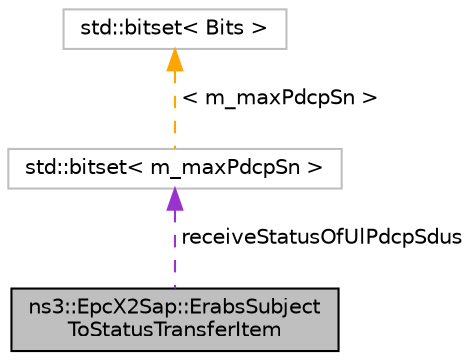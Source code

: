 digraph "ns3::EpcX2Sap::ErabsSubjectToStatusTransferItem"
{
 // LATEX_PDF_SIZE
  edge [fontname="Helvetica",fontsize="10",labelfontname="Helvetica",labelfontsize="10"];
  node [fontname="Helvetica",fontsize="10",shape=record];
  Node1 [label="ns3::EpcX2Sap::ErabsSubject\lToStatusTransferItem",height=0.2,width=0.4,color="black", fillcolor="grey75", style="filled", fontcolor="black",tooltip="ErabsSubjectToStatusTransferItem structure."];
  Node2 -> Node1 [dir="back",color="darkorchid3",fontsize="10",style="dashed",label=" receiveStatusOfUlPdcpSdus" ,fontname="Helvetica"];
  Node2 [label="std::bitset\< m_maxPdcpSn \>",height=0.2,width=0.4,color="grey75", fillcolor="white", style="filled",tooltip=" "];
  Node3 -> Node2 [dir="back",color="orange",fontsize="10",style="dashed",label=" \< m_maxPdcpSn \>" ,fontname="Helvetica"];
  Node3 [label="std::bitset\< Bits \>",height=0.2,width=0.4,color="grey75", fillcolor="white", style="filled",tooltip=" "];
}

